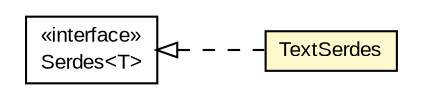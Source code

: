 #!/usr/local/bin/dot
#
# Class diagram 
# Generated by UMLGraph version R5_6-24-gf6e263 (http://www.umlgraph.org/)
#

digraph G {
	edge [fontname="arial",fontsize=10,labelfontname="arial",labelfontsize=10];
	node [fontname="arial",fontsize=10,shape=plaintext];
	nodesep=0.25;
	ranksep=0.5;
	rankdir=LR;
	// io.reinert.requestor.serialization.Serdes<T>
	c12213 [label=<<table title="io.reinert.requestor.serialization.Serdes" border="0" cellborder="1" cellspacing="0" cellpadding="2" port="p" href="../Serdes.html">
		<tr><td><table border="0" cellspacing="0" cellpadding="1">
<tr><td align="center" balign="center"> &#171;interface&#187; </td></tr>
<tr><td align="center" balign="center"> Serdes&lt;T&gt; </td></tr>
		</table></td></tr>
		</table>>, URL="../Serdes.html", fontname="arial", fontcolor="black", fontsize=10.0];
	// io.reinert.requestor.serialization.misc.TextSerdes
	c12227 [label=<<table title="io.reinert.requestor.serialization.misc.TextSerdes" border="0" cellborder="1" cellspacing="0" cellpadding="2" port="p" bgcolor="lemonChiffon" href="./TextSerdes.html">
		<tr><td><table border="0" cellspacing="0" cellpadding="1">
<tr><td align="center" balign="center"> TextSerdes </td></tr>
		</table></td></tr>
		</table>>, URL="./TextSerdes.html", fontname="arial", fontcolor="black", fontsize=10.0];
	//io.reinert.requestor.serialization.misc.TextSerdes implements io.reinert.requestor.serialization.Serdes<T>
	c12213:p -> c12227:p [dir=back,arrowtail=empty,style=dashed];
}

